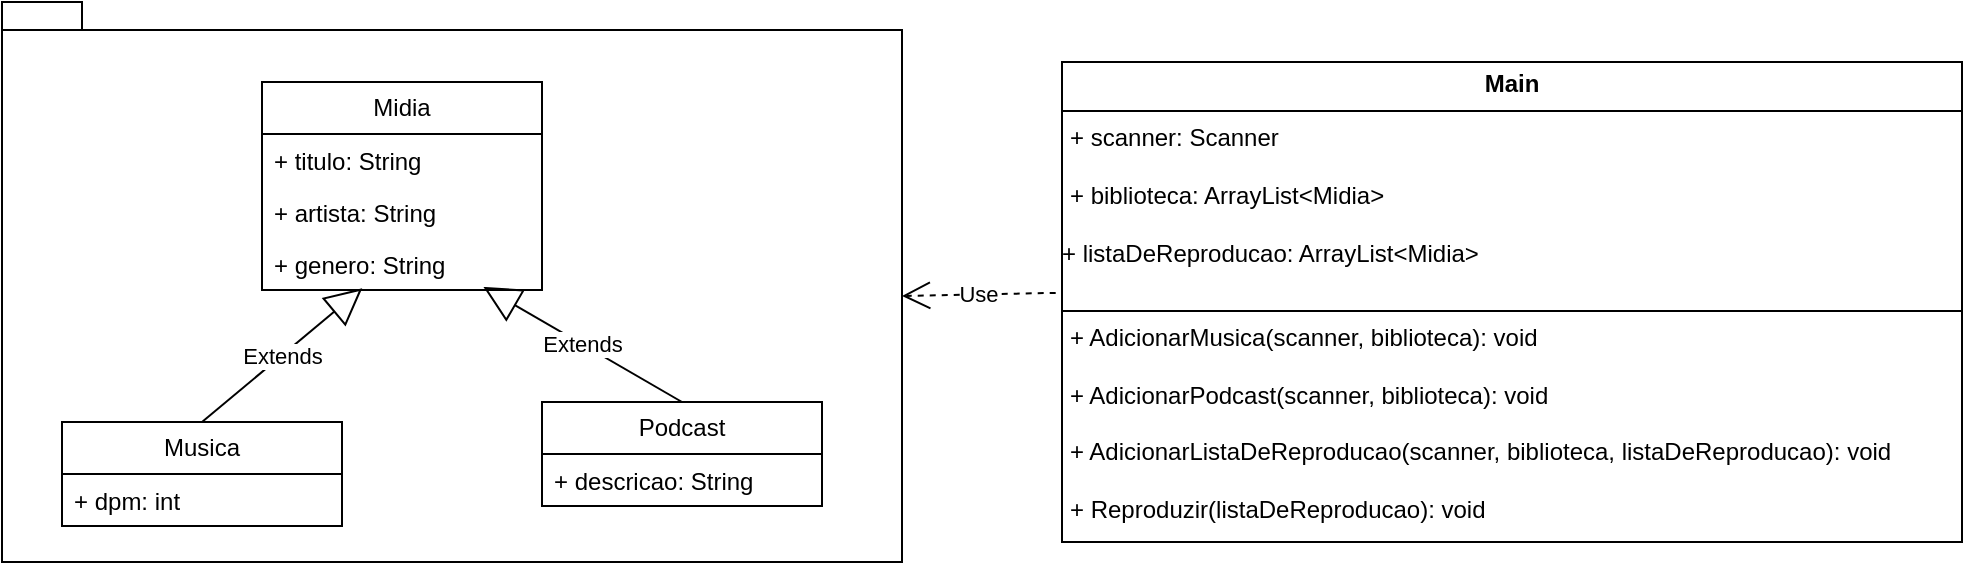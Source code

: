 <mxfile version="28.2.7">
  <diagram name="Página-1" id="Te--NyRZX-rtG5rZbcfi">
    <mxGraphModel dx="885" dy="478" grid="1" gridSize="10" guides="1" tooltips="1" connect="1" arrows="1" fold="1" page="1" pageScale="1" pageWidth="827" pageHeight="1169" math="0" shadow="0">
      <root>
        <mxCell id="0" />
        <mxCell id="1" parent="0" />
        <mxCell id="b-1h2pGHWFLLVk_Q1_UE-35" value="" style="shape=folder;fontStyle=1;spacingTop=10;tabWidth=40;tabHeight=14;tabPosition=left;html=1;whiteSpace=wrap;" vertex="1" parent="1">
          <mxGeometry x="210" y="220" width="450" height="280" as="geometry" />
        </mxCell>
        <mxCell id="b-1h2pGHWFLLVk_Q1_UE-11" value="Midia" style="swimlane;fontStyle=0;childLayout=stackLayout;horizontal=1;startSize=26;fillColor=none;horizontalStack=0;resizeParent=1;resizeParentMax=0;resizeLast=0;collapsible=1;marginBottom=0;whiteSpace=wrap;html=1;" vertex="1" parent="1">
          <mxGeometry x="340" y="260" width="140" height="104" as="geometry" />
        </mxCell>
        <mxCell id="b-1h2pGHWFLLVk_Q1_UE-12" value="+ titulo: String" style="text;strokeColor=none;fillColor=none;align=left;verticalAlign=top;spacingLeft=4;spacingRight=4;overflow=hidden;rotatable=0;points=[[0,0.5],[1,0.5]];portConstraint=eastwest;whiteSpace=wrap;html=1;" vertex="1" parent="b-1h2pGHWFLLVk_Q1_UE-11">
          <mxGeometry y="26" width="140" height="26" as="geometry" />
        </mxCell>
        <mxCell id="b-1h2pGHWFLLVk_Q1_UE-13" value="+ artista: String" style="text;strokeColor=none;fillColor=none;align=left;verticalAlign=top;spacingLeft=4;spacingRight=4;overflow=hidden;rotatable=0;points=[[0,0.5],[1,0.5]];portConstraint=eastwest;whiteSpace=wrap;html=1;" vertex="1" parent="b-1h2pGHWFLLVk_Q1_UE-11">
          <mxGeometry y="52" width="140" height="26" as="geometry" />
        </mxCell>
        <mxCell id="b-1h2pGHWFLLVk_Q1_UE-14" value="+ genero: String" style="text;strokeColor=none;fillColor=none;align=left;verticalAlign=top;spacingLeft=4;spacingRight=4;overflow=hidden;rotatable=0;points=[[0,0.5],[1,0.5]];portConstraint=eastwest;whiteSpace=wrap;html=1;" vertex="1" parent="b-1h2pGHWFLLVk_Q1_UE-11">
          <mxGeometry y="78" width="140" height="26" as="geometry" />
        </mxCell>
        <mxCell id="b-1h2pGHWFLLVk_Q1_UE-23" value="Musica" style="swimlane;fontStyle=0;childLayout=stackLayout;horizontal=1;startSize=26;fillColor=none;horizontalStack=0;resizeParent=1;resizeParentMax=0;resizeLast=0;collapsible=1;marginBottom=0;whiteSpace=wrap;html=1;" vertex="1" parent="1">
          <mxGeometry x="240" y="430" width="140" height="52" as="geometry" />
        </mxCell>
        <mxCell id="b-1h2pGHWFLLVk_Q1_UE-24" value="+ dpm: int" style="text;strokeColor=none;fillColor=none;align=left;verticalAlign=top;spacingLeft=4;spacingRight=4;overflow=hidden;rotatable=0;points=[[0,0.5],[1,0.5]];portConstraint=eastwest;whiteSpace=wrap;html=1;" vertex="1" parent="b-1h2pGHWFLLVk_Q1_UE-23">
          <mxGeometry y="26" width="140" height="26" as="geometry" />
        </mxCell>
        <mxCell id="b-1h2pGHWFLLVk_Q1_UE-27" value="Podcast" style="swimlane;fontStyle=0;childLayout=stackLayout;horizontal=1;startSize=26;fillColor=none;horizontalStack=0;resizeParent=1;resizeParentMax=0;resizeLast=0;collapsible=1;marginBottom=0;whiteSpace=wrap;html=1;" vertex="1" parent="1">
          <mxGeometry x="480" y="420" width="140" height="52" as="geometry" />
        </mxCell>
        <mxCell id="b-1h2pGHWFLLVk_Q1_UE-28" value="+ descricao: String" style="text;strokeColor=none;fillColor=none;align=left;verticalAlign=top;spacingLeft=4;spacingRight=4;overflow=hidden;rotatable=0;points=[[0,0.5],[1,0.5]];portConstraint=eastwest;whiteSpace=wrap;html=1;" vertex="1" parent="b-1h2pGHWFLLVk_Q1_UE-27">
          <mxGeometry y="26" width="140" height="26" as="geometry" />
        </mxCell>
        <mxCell id="b-1h2pGHWFLLVk_Q1_UE-31" value="Extends" style="endArrow=block;endSize=16;endFill=0;html=1;rounded=0;exitX=0.5;exitY=0;exitDx=0;exitDy=0;entryX=0.358;entryY=0.968;entryDx=0;entryDy=0;entryPerimeter=0;" edge="1" parent="1" source="b-1h2pGHWFLLVk_Q1_UE-23" target="b-1h2pGHWFLLVk_Q1_UE-14">
          <mxGeometry width="160" relative="1" as="geometry">
            <mxPoint x="310" y="390" as="sourcePoint" />
            <mxPoint x="470" y="390" as="targetPoint" />
          </mxGeometry>
        </mxCell>
        <mxCell id="b-1h2pGHWFLLVk_Q1_UE-32" value="Extends" style="endArrow=block;endSize=16;endFill=0;html=1;rounded=0;exitX=0.5;exitY=0;exitDx=0;exitDy=0;entryX=0.791;entryY=0.942;entryDx=0;entryDy=0;entryPerimeter=0;" edge="1" parent="1" source="b-1h2pGHWFLLVk_Q1_UE-27" target="b-1h2pGHWFLLVk_Q1_UE-14">
          <mxGeometry width="160" relative="1" as="geometry">
            <mxPoint x="310" y="390" as="sourcePoint" />
            <mxPoint x="470" y="390" as="targetPoint" />
          </mxGeometry>
        </mxCell>
        <mxCell id="b-1h2pGHWFLLVk_Q1_UE-40" value="Use" style="endArrow=open;endSize=12;dashed=1;html=1;rounded=0;exitX=-0.007;exitY=0.481;exitDx=0;exitDy=0;entryX=0;entryY=0;entryDx=450;entryDy=147;entryPerimeter=0;exitPerimeter=0;" edge="1" parent="1" source="b-1h2pGHWFLLVk_Q1_UE-41" target="b-1h2pGHWFLLVk_Q1_UE-35">
          <mxGeometry width="160" relative="1" as="geometry">
            <mxPoint x="700" y="373" as="sourcePoint" />
            <mxPoint x="670" y="380" as="targetPoint" />
          </mxGeometry>
        </mxCell>
        <mxCell id="b-1h2pGHWFLLVk_Q1_UE-41" value="&lt;p style=&quot;margin:0px;margin-top:4px;text-align:center;&quot;&gt;&lt;b&gt;Main&lt;/b&gt;&lt;/p&gt;&lt;hr size=&quot;1&quot; style=&quot;border-style:solid;&quot;&gt;&lt;p style=&quot;margin:0px;margin-left:4px;&quot;&gt;+ scanner: Scanner&lt;/p&gt;&lt;p style=&quot;margin:0px;margin-left:4px;&quot;&gt;&lt;br&gt;&lt;/p&gt;&lt;p style=&quot;margin:0px;margin-left:4px;&quot;&gt;+ biblioteca: ArrayList&amp;lt;Midia&amp;gt;&lt;/p&gt;&lt;div&gt;&lt;br&gt;&lt;/div&gt;&lt;div&gt;+ listaDeReproducao: ArrayList&amp;lt;Midia&amp;gt;&lt;/div&gt;&lt;div&gt;&lt;br&gt;&lt;/div&gt;&lt;hr size=&quot;1&quot; style=&quot;border-style:solid;&quot;&gt;&lt;p style=&quot;margin:0px;margin-left:4px;&quot;&gt;+ AdicionarMusica(scanner, biblioteca): void&lt;/p&gt;&lt;p style=&quot;margin:0px;margin-left:4px;&quot;&gt;&lt;br&gt;&lt;/p&gt;&lt;p style=&quot;margin:0px;margin-left:4px;&quot;&gt;+ AdicionarPodcast(scanner, biblioteca): void&lt;/p&gt;&lt;p style=&quot;margin:0px;margin-left:4px;&quot;&gt;&lt;br&gt;&lt;/p&gt;&lt;p style=&quot;margin:0px;margin-left:4px;&quot;&gt;+ AdicionarListaDeReproducao(scanner, biblioteca, listaDeReproducao&lt;span style=&quot;background-color: transparent; color: light-dark(rgb(0, 0, 0), rgb(255, 255, 255));&quot;&gt;): void&lt;/span&gt;&lt;/p&gt;&lt;p style=&quot;margin:0px;margin-left:4px;&quot;&gt;&lt;span style=&quot;background-color: transparent; color: light-dark(rgb(0, 0, 0), rgb(255, 255, 255));&quot;&gt;&lt;br&gt;&lt;/span&gt;&lt;/p&gt;&lt;p style=&quot;margin:0px;margin-left:4px;&quot;&gt;+ Reproduzir(listaDeReproducao): void&lt;span style=&quot;background-color: transparent; color: light-dark(rgb(0, 0, 0), rgb(255, 255, 255));&quot;&gt;&lt;/span&gt;&lt;/p&gt;" style="verticalAlign=top;align=left;overflow=fill;html=1;whiteSpace=wrap;" vertex="1" parent="1">
          <mxGeometry x="740" y="250" width="450" height="240" as="geometry" />
        </mxCell>
      </root>
    </mxGraphModel>
  </diagram>
</mxfile>
